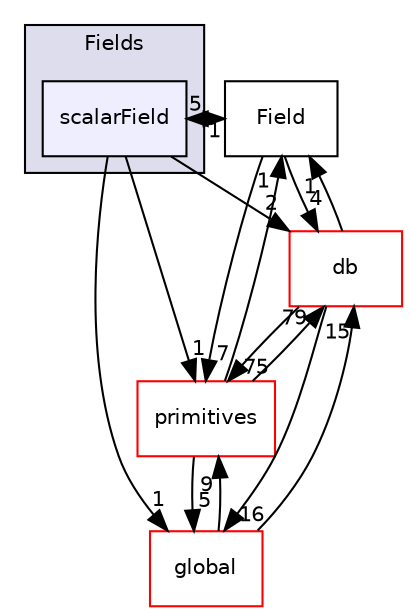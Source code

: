 digraph "src/OpenFOAM/fields/Fields/scalarField" {
  bgcolor=transparent;
  compound=true
  node [ fontsize="10", fontname="Helvetica"];
  edge [ labelfontsize="10", labelfontname="Helvetica"];
  subgraph clusterdir_7d364942a13d3ce50f6681364b448a98 {
    graph [ bgcolor="#ddddee", pencolor="black", label="Fields" fontname="Helvetica", fontsize="10", URL="dir_7d364942a13d3ce50f6681364b448a98.html"]
  dir_b42389b3b00332abd8b13e71b76b692b [shape=box, label="scalarField", style="filled", fillcolor="#eeeeff", pencolor="black", URL="dir_b42389b3b00332abd8b13e71b76b692b.html"];
  }
  dir_4ebd9bc21e2e523c28661f024575b5ba [shape=box label="Field" URL="dir_4ebd9bc21e2e523c28661f024575b5ba.html"];
  dir_63c634f7a7cfd679ac26c67fb30fc32f [shape=box label="db" color="red" URL="dir_63c634f7a7cfd679ac26c67fb30fc32f.html"];
  dir_8583492183f4d27c76555f8f333dd07b [shape=box label="global" color="red" URL="dir_8583492183f4d27c76555f8f333dd07b.html"];
  dir_3e50f45338116b169052b428016851aa [shape=box label="primitives" color="red" URL="dir_3e50f45338116b169052b428016851aa.html"];
  dir_b42389b3b00332abd8b13e71b76b692b->dir_4ebd9bc21e2e523c28661f024575b5ba [headlabel="5", labeldistance=1.5 headhref="dir_002079_002075.html"];
  dir_b42389b3b00332abd8b13e71b76b692b->dir_63c634f7a7cfd679ac26c67fb30fc32f [headlabel="2", labeldistance=1.5 headhref="dir_002079_001985.html"];
  dir_b42389b3b00332abd8b13e71b76b692b->dir_8583492183f4d27c76555f8f333dd07b [headlabel="1", labeldistance=1.5 headhref="dir_002079_002130.html"];
  dir_b42389b3b00332abd8b13e71b76b692b->dir_3e50f45338116b169052b428016851aa [headlabel="1", labeldistance=1.5 headhref="dir_002079_002358.html"];
  dir_4ebd9bc21e2e523c28661f024575b5ba->dir_b42389b3b00332abd8b13e71b76b692b [headlabel="1", labeldistance=1.5 headhref="dir_002075_002079.html"];
  dir_4ebd9bc21e2e523c28661f024575b5ba->dir_63c634f7a7cfd679ac26c67fb30fc32f [headlabel="4", labeldistance=1.5 headhref="dir_002075_001985.html"];
  dir_4ebd9bc21e2e523c28661f024575b5ba->dir_3e50f45338116b169052b428016851aa [headlabel="7", labeldistance=1.5 headhref="dir_002075_002358.html"];
  dir_63c634f7a7cfd679ac26c67fb30fc32f->dir_4ebd9bc21e2e523c28661f024575b5ba [headlabel="1", labeldistance=1.5 headhref="dir_001985_002075.html"];
  dir_63c634f7a7cfd679ac26c67fb30fc32f->dir_8583492183f4d27c76555f8f333dd07b [headlabel="16", labeldistance=1.5 headhref="dir_001985_002130.html"];
  dir_63c634f7a7cfd679ac26c67fb30fc32f->dir_3e50f45338116b169052b428016851aa [headlabel="75", labeldistance=1.5 headhref="dir_001985_002358.html"];
  dir_8583492183f4d27c76555f8f333dd07b->dir_63c634f7a7cfd679ac26c67fb30fc32f [headlabel="15", labeldistance=1.5 headhref="dir_002130_001985.html"];
  dir_8583492183f4d27c76555f8f333dd07b->dir_3e50f45338116b169052b428016851aa [headlabel="9", labeldistance=1.5 headhref="dir_002130_002358.html"];
  dir_3e50f45338116b169052b428016851aa->dir_4ebd9bc21e2e523c28661f024575b5ba [headlabel="1", labeldistance=1.5 headhref="dir_002358_002075.html"];
  dir_3e50f45338116b169052b428016851aa->dir_63c634f7a7cfd679ac26c67fb30fc32f [headlabel="79", labeldistance=1.5 headhref="dir_002358_001985.html"];
  dir_3e50f45338116b169052b428016851aa->dir_8583492183f4d27c76555f8f333dd07b [headlabel="5", labeldistance=1.5 headhref="dir_002358_002130.html"];
}
